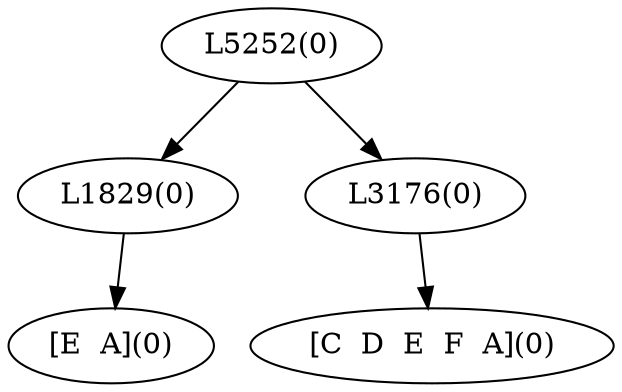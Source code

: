 digraph sample{
"L1829(0)"->"[E  A](0)"
"L3176(0)"->"[C  D  E  F  A](0)"
"L5252(0)"->"L1829(0)"
"L5252(0)"->"L3176(0)"
{rank = min; "L5252(0)"}
{rank = same; "L1829(0)"; "L3176(0)";}
{rank = max; "[C  D  E  F  A](0)"; "[E  A](0)";}
}